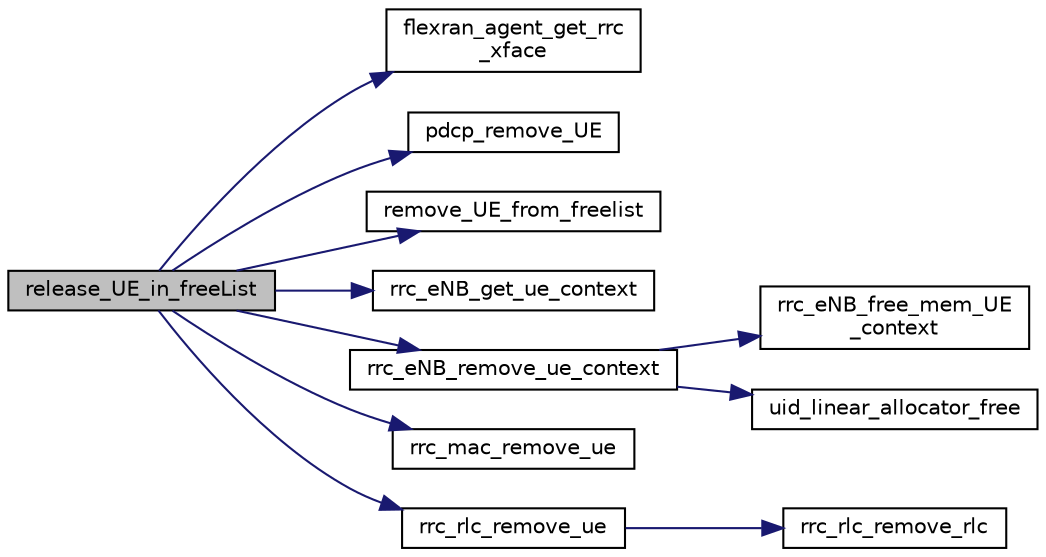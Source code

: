 digraph "release_UE_in_freeList"
{
 // LATEX_PDF_SIZE
  edge [fontname="Helvetica",fontsize="10",labelfontname="Helvetica",labelfontsize="10"];
  node [fontname="Helvetica",fontsize="10",shape=record];
  rankdir="LR";
  Node1 [label="release_UE_in_freeList",height=0.2,width=0.4,color="black", fillcolor="grey75", style="filled", fontcolor="black",tooltip=" "];
  Node1 -> Node2 [color="midnightblue",fontsize="10",style="solid",fontname="Helvetica"];
  Node2 [label="flexran_agent_get_rrc\l_xface",height=0.2,width=0.4,color="black", fillcolor="white", style="filled",URL="$flexran__agent__rrc_8c.html#a81a4b61b62cbd82933fc5e20aed9bd08",tooltip=" "];
  Node1 -> Node3 [color="midnightblue",fontsize="10",style="solid",fontname="Helvetica"];
  Node3 [label="pdcp_remove_UE",height=0.2,width=0.4,color="black", fillcolor="white", style="filled",URL="$group____pdcp.html#ga9eb9a8bc6147fb026ec43b569659fb52",tooltip="Function for RRC to remove UE from PDCP module hashtable."];
  Node1 -> Node4 [color="midnightblue",fontsize="10",style="solid",fontname="Helvetica"];
  Node4 [label="remove_UE_from_freelist",height=0.2,width=0.4,color="black", fillcolor="white", style="filled",URL="$group____rrc.html#ga10e6665ef6078c59b4c9e5a8743e9a4b",tooltip=" "];
  Node1 -> Node5 [color="midnightblue",fontsize="10",style="solid",fontname="Helvetica"];
  Node5 [label="rrc_eNB_get_ue_context",height=0.2,width=0.4,color="black", fillcolor="white", style="filled",URL="$rrc__eNB__UE__context_8c.html#a746860031d13c8ab30390dc0e7685e9f",tooltip=" "];
  Node1 -> Node6 [color="midnightblue",fontsize="10",style="solid",fontname="Helvetica"];
  Node6 [label="rrc_eNB_remove_ue_context",height=0.2,width=0.4,color="black", fillcolor="white", style="filled",URL="$rrc__eNB__UE__context_8c.html#a36d807f9c183d1af982d7671fe90a8eb",tooltip=" "];
  Node6 -> Node7 [color="midnightblue",fontsize="10",style="solid",fontname="Helvetica"];
  Node7 [label="rrc_eNB_free_mem_UE\l_context",height=0.2,width=0.4,color="black", fillcolor="white", style="filled",URL="$group____rrc.html#ga125920826627a1bc8270175727cb5349",tooltip=" "];
  Node6 -> Node8 [color="midnightblue",fontsize="10",style="solid",fontname="Helvetica"];
  Node8 [label="uid_linear_allocator_free",height=0.2,width=0.4,color="black", fillcolor="white", style="filled",URL="$rrc__eNB__UE__context_8c.html#a5801a86e75357242d060e039f0df7db4",tooltip=" "];
  Node1 -> Node9 [color="midnightblue",fontsize="10",style="solid",fontname="Helvetica"];
  Node9 [label="rrc_mac_remove_ue",height=0.2,width=0.4,color="black", fillcolor="white", style="filled",URL="$group____mac.html#ga2d1a1a9fdd1d4eac3b05078258de538c",tooltip=" "];
  Node1 -> Node10 [color="midnightblue",fontsize="10",style="solid",fontname="Helvetica"];
  Node10 [label="rrc_rlc_remove_ue",height=0.2,width=0.4,color="black", fillcolor="white", style="filled",URL="$group__em.html#ga0da44c486411f7cc9441fe90bfc0e143",tooltip="Remove all RLC protocol instances from all radio bearers allocated to a UE."];
  Node10 -> Node11 [color="midnightblue",fontsize="10",style="solid",fontname="Helvetica"];
  Node11 [label="rrc_rlc_remove_rlc",height=0.2,width=0.4,color="black", fillcolor="white", style="filled",URL="$group__em.html#ga4ddb06375ccc51dd862170704bd96085",tooltip="Remove a RLC protocol instance from a radio bearer."];
}
